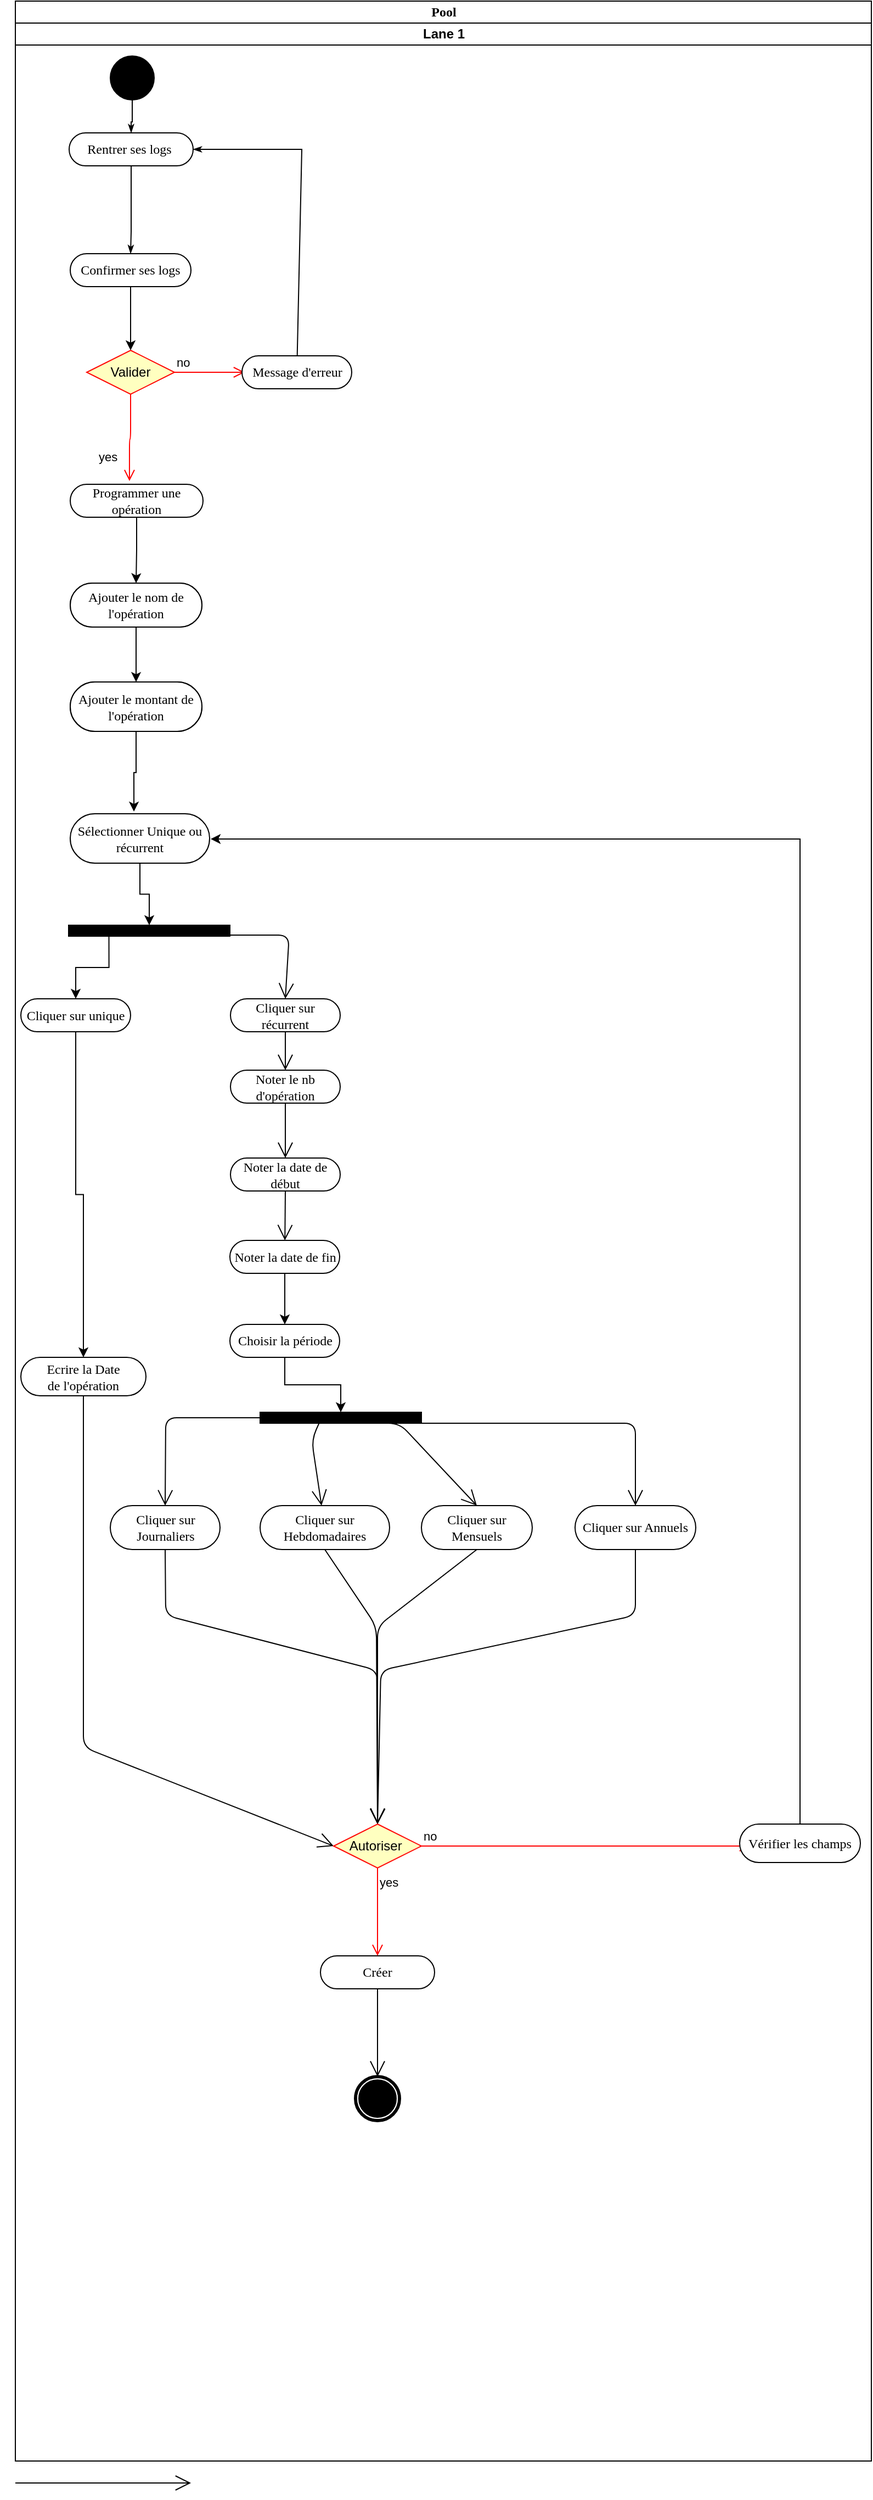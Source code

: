 <mxfile version="11.2.4" type="device" pages="1"><diagram name="Page-1" id="0783ab3e-0a74-02c8-0abd-f7b4e66b4bec"><mxGraphModel dx="1404" dy="726" grid="1" gridSize="10" guides="1" tooltips="1" connect="1" arrows="1" fold="1" page="1" pageScale="1" pageWidth="850" pageHeight="1100" background="#ffffff" math="0" shadow="0"><root><mxCell id="0"/><mxCell id="1" parent="0"/><mxCell id="1c1d494c118603dd-1" value="Pool" style="swimlane;html=1;childLayout=stackLayout;startSize=20;rounded=0;shadow=0;comic=0;labelBackgroundColor=none;strokeColor=#000000;strokeWidth=1;fillColor=#ffffff;fontFamily=Verdana;fontSize=12;fontColor=#000000;align=center;" parent="1" vertex="1"><mxGeometry x="40" y="20" width="780" height="2240" as="geometry"/></mxCell><mxCell id="1c1d494c118603dd-2" value="Lane 1" style="swimlane;html=1;startSize=20;" parent="1c1d494c118603dd-1" vertex="1"><mxGeometry y="20" width="780" height="2220" as="geometry"/></mxCell><mxCell id="60571a20871a0731-4" value="" style="ellipse;whiteSpace=wrap;html=1;rounded=0;shadow=0;comic=0;labelBackgroundColor=none;strokeColor=#000000;strokeWidth=1;fillColor=#000000;fontFamily=Verdana;fontSize=12;fontColor=#000000;align=center;" parent="1c1d494c118603dd-2" vertex="1"><mxGeometry x="86.5" y="30" width="40" height="40" as="geometry"/></mxCell><mxCell id="60571a20871a0731-8" value="Rentrer ses logs&amp;nbsp;" style="rounded=1;whiteSpace=wrap;html=1;shadow=0;comic=0;labelBackgroundColor=none;strokeColor=#000000;strokeWidth=1;fillColor=#ffffff;fontFamily=Verdana;fontSize=12;fontColor=#000000;align=center;arcSize=50;" parent="1c1d494c118603dd-2" vertex="1"><mxGeometry x="49" y="100" width="113" height="30" as="geometry"/></mxCell><mxCell id="1c1d494c118603dd-27" style="edgeStyle=orthogonalEdgeStyle;rounded=0;html=1;labelBackgroundColor=none;startArrow=none;startFill=0;startSize=5;endArrow=classicThin;endFill=1;endSize=5;jettySize=auto;orthogonalLoop=1;strokeColor=#000000;strokeWidth=1;fontFamily=Verdana;fontSize=12;fontColor=#000000;" parent="1c1d494c118603dd-2" source="60571a20871a0731-4" target="60571a20871a0731-8" edge="1"><mxGeometry relative="1" as="geometry"/></mxCell><mxCell id="23Ma99TQRRVZ9svLFZkg-1" value="Valider" style="rhombus;whiteSpace=wrap;html=1;fillColor=#ffffc0;strokeColor=#ff0000;" vertex="1" parent="1c1d494c118603dd-2"><mxGeometry x="65" y="298" width="80" height="40" as="geometry"/></mxCell><mxCell id="23Ma99TQRRVZ9svLFZkg-2" value="no" style="edgeStyle=orthogonalEdgeStyle;html=1;align=left;verticalAlign=bottom;endArrow=open;endSize=8;strokeColor=#ff0000;" edge="1" source="23Ma99TQRRVZ9svLFZkg-1" parent="1c1d494c118603dd-2"><mxGeometry x="-1" relative="1" as="geometry"><mxPoint x="209" y="318" as="targetPoint"/></mxGeometry></mxCell><mxCell id="23Ma99TQRRVZ9svLFZkg-3" value="yes" style="edgeStyle=orthogonalEdgeStyle;html=1;align=left;verticalAlign=top;endArrow=open;endSize=8;strokeColor=#ff0000;entryX=0.446;entryY=-0.1;entryDx=0;entryDy=0;entryPerimeter=0;" edge="1" source="23Ma99TQRRVZ9svLFZkg-1" parent="1c1d494c118603dd-2" target="1c1d494c118603dd-6"><mxGeometry x="0.138" y="-30" relative="1" as="geometry"><mxPoint x="106" y="410" as="targetPoint"/><mxPoint as="offset"/></mxGeometry></mxCell><mxCell id="23Ma99TQRRVZ9svLFZkg-7" style="edgeStyle=orthogonalEdgeStyle;rounded=0;orthogonalLoop=1;jettySize=auto;html=1;exitX=0.5;exitY=1;exitDx=0;exitDy=0;entryX=0.5;entryY=0;entryDx=0;entryDy=0;" edge="1" parent="1c1d494c118603dd-2" source="1c1d494c118603dd-8" target="23Ma99TQRRVZ9svLFZkg-1"><mxGeometry relative="1" as="geometry"/></mxCell><mxCell id="1c1d494c118603dd-8" value="Confirmer ses logs" style="rounded=1;whiteSpace=wrap;html=1;shadow=0;comic=0;labelBackgroundColor=none;strokeColor=#000000;strokeWidth=1;fillColor=#ffffff;fontFamily=Verdana;fontSize=12;fontColor=#000000;align=center;arcSize=50;" parent="1c1d494c118603dd-2" vertex="1"><mxGeometry x="50" y="210" width="110" height="30" as="geometry"/></mxCell><mxCell id="23Ma99TQRRVZ9svLFZkg-5" style="edgeStyle=orthogonalEdgeStyle;rounded=0;html=1;labelBackgroundColor=none;startArrow=none;startFill=0;startSize=5;endArrow=classicThin;endFill=1;endSize=5;jettySize=auto;orthogonalLoop=1;strokeColor=#000000;strokeWidth=1;fontFamily=Verdana;fontSize=12;fontColor=#000000;" edge="1" parent="1c1d494c118603dd-2" source="60571a20871a0731-8"><mxGeometry relative="1" as="geometry"><Array as="points"><mxPoint x="105" y="190"/><mxPoint x="105" y="190"/></Array><mxPoint x="147" y="180" as="sourcePoint"/><mxPoint x="105" y="210" as="targetPoint"/></mxGeometry></mxCell><mxCell id="1c1d494c118603dd-5" value="Message d'erreur" style="rounded=1;whiteSpace=wrap;html=1;shadow=0;comic=0;labelBackgroundColor=none;strokeColor=#000000;strokeWidth=1;fillColor=#ffffff;fontFamily=Verdana;fontSize=12;fontColor=#000000;align=center;arcSize=50;" parent="1c1d494c118603dd-2" vertex="1"><mxGeometry x="206.5" y="303" width="100" height="30" as="geometry"/></mxCell><mxCell id="1c1d494c118603dd-33" style="rounded=0;html=1;labelBackgroundColor=none;startArrow=none;startFill=0;startSize=5;endArrow=classicThin;endFill=1;endSize=5;jettySize=auto;orthogonalLoop=1;strokeColor=#000000;strokeWidth=1;fontFamily=Verdana;fontSize=12;fontColor=#000000;entryX=1;entryY=0.5;entryDx=0;entryDy=0;" parent="1c1d494c118603dd-2" source="1c1d494c118603dd-5" target="60571a20871a0731-8" edge="1"><mxGeometry relative="1" as="geometry"><mxPoint x="160" y="140" as="targetPoint"/><Array as="points"><mxPoint x="261" y="115"/></Array></mxGeometry></mxCell><mxCell id="23Ma99TQRRVZ9svLFZkg-9" style="edgeStyle=orthogonalEdgeStyle;rounded=0;orthogonalLoop=1;jettySize=auto;html=1;exitX=0.5;exitY=1;exitDx=0;exitDy=0;entryX=0.5;entryY=0;entryDx=0;entryDy=0;" edge="1" parent="1c1d494c118603dd-2" source="1c1d494c118603dd-6" target="1c1d494c118603dd-7"><mxGeometry relative="1" as="geometry"/></mxCell><mxCell id="1c1d494c118603dd-6" value="Programmer une opération" style="rounded=1;whiteSpace=wrap;html=1;shadow=0;comic=0;labelBackgroundColor=none;strokeColor=#000000;strokeWidth=1;fillColor=#ffffff;fontFamily=Verdana;fontSize=12;fontColor=#000000;align=center;arcSize=50;" parent="1c1d494c118603dd-2" vertex="1"><mxGeometry x="50" y="420" width="121" height="30" as="geometry"/></mxCell><mxCell id="1c1d494c118603dd-7" value="Ajouter le nom de l'opération" style="rounded=1;whiteSpace=wrap;html=1;shadow=0;comic=0;labelBackgroundColor=none;strokeColor=#000000;strokeWidth=1;fillColor=#ffffff;fontFamily=Verdana;fontSize=12;fontColor=#000000;align=center;arcSize=50;" parent="1c1d494c118603dd-2" vertex="1"><mxGeometry x="50" y="510" width="120" height="40" as="geometry"/></mxCell><mxCell id="1c1d494c118603dd-11" value="Ajouter le montant de l'opération" style="rounded=1;whiteSpace=wrap;html=1;shadow=0;comic=0;labelBackgroundColor=none;strokeColor=#000000;strokeWidth=1;fillColor=#ffffff;fontFamily=Verdana;fontSize=12;fontColor=#000000;align=center;arcSize=50;" parent="1c1d494c118603dd-2" vertex="1"><mxGeometry x="50" y="600" width="120" height="45" as="geometry"/></mxCell><mxCell id="23Ma99TQRRVZ9svLFZkg-52" style="edgeStyle=orthogonalEdgeStyle;rounded=0;orthogonalLoop=1;jettySize=auto;html=1;exitX=0.25;exitY=1;exitDx=0;exitDy=0;" edge="1" parent="1c1d494c118603dd-2" source="1c1d494c118603dd-12" target="23Ma99TQRRVZ9svLFZkg-27"><mxGeometry relative="1" as="geometry"/></mxCell><mxCell id="1c1d494c118603dd-12" value="" style="whiteSpace=wrap;html=1;rounded=0;shadow=0;comic=0;labelBackgroundColor=none;strokeColor=#000000;strokeWidth=1;fillColor=#000000;fontFamily=Verdana;fontSize=12;fontColor=#000000;align=center;rotation=0;" parent="1c1d494c118603dd-2" vertex="1"><mxGeometry x="48.5" y="821.5" width="147" height="10" as="geometry"/></mxCell><mxCell id="23Ma99TQRRVZ9svLFZkg-58" style="edgeStyle=orthogonalEdgeStyle;rounded=0;orthogonalLoop=1;jettySize=auto;html=1;exitX=0.5;exitY=1;exitDx=0;exitDy=0;entryX=0.5;entryY=0;entryDx=0;entryDy=0;" edge="1" parent="1c1d494c118603dd-2" source="23Ma99TQRRVZ9svLFZkg-27" target="23Ma99TQRRVZ9svLFZkg-26"><mxGeometry relative="1" as="geometry"/></mxCell><mxCell id="23Ma99TQRRVZ9svLFZkg-27" value="Cliquer sur unique" style="rounded=1;whiteSpace=wrap;html=1;shadow=0;comic=0;labelBackgroundColor=none;strokeColor=#000000;strokeWidth=1;fillColor=#ffffff;fontFamily=Verdana;fontSize=12;fontColor=#000000;align=center;arcSize=50;" vertex="1" parent="1c1d494c118603dd-2"><mxGeometry x="5" y="888.5" width="100" height="30" as="geometry"/></mxCell><mxCell id="23Ma99TQRRVZ9svLFZkg-32" value="Cliquer sur récurrent" style="rounded=1;whiteSpace=wrap;html=1;shadow=0;comic=0;labelBackgroundColor=none;strokeColor=#000000;strokeWidth=1;fillColor=#ffffff;fontFamily=Verdana;fontSize=12;fontColor=#000000;align=center;arcSize=50;" vertex="1" parent="1c1d494c118603dd-2"><mxGeometry x="196" y="888.5" width="100" height="30" as="geometry"/></mxCell><mxCell id="23Ma99TQRRVZ9svLFZkg-56" value="" style="endArrow=open;endFill=1;endSize=12;html=1;exitX=0.653;exitY=0.9;exitDx=0;exitDy=0;exitPerimeter=0;entryX=0.5;entryY=0;entryDx=0;entryDy=0;" edge="1" parent="1c1d494c118603dd-2" source="1c1d494c118603dd-12" target="23Ma99TQRRVZ9svLFZkg-32"><mxGeometry width="160" relative="1" as="geometry"><mxPoint x="73" y="1108" as="sourcePoint"/><mxPoint x="233" y="1108" as="targetPoint"/><Array as="points"><mxPoint x="249.5" y="830.5"/></Array></mxGeometry></mxCell><mxCell id="23Ma99TQRRVZ9svLFZkg-26" value="Ecrire la Date&lt;br&gt;de l'opération" style="rounded=1;whiteSpace=wrap;html=1;shadow=0;comic=0;labelBackgroundColor=none;strokeColor=#000000;strokeWidth=1;fillColor=#ffffff;fontFamily=Verdana;fontSize=12;fontColor=#000000;align=center;arcSize=50;" vertex="1" parent="1c1d494c118603dd-2"><mxGeometry x="5" y="1215" width="114" height="35" as="geometry"/></mxCell><mxCell id="60571a20871a0731-5" value="" style="shape=mxgraph.bpmn.shape;html=1;verticalLabelPosition=bottom;labelBackgroundColor=#ffffff;verticalAlign=top;perimeter=ellipsePerimeter;outline=end;symbol=terminate;rounded=0;shadow=0;comic=0;strokeColor=#000000;strokeWidth=1;fillColor=#ffffff;fontFamily=Verdana;fontSize=12;fontColor=#000000;align=center;" parent="1c1d494c118603dd-2" vertex="1"><mxGeometry x="310" y="1870" width="40" height="40" as="geometry"/></mxCell><mxCell id="23Ma99TQRRVZ9svLFZkg-57" value="" style="endArrow=open;endFill=1;endSize=12;html=1;exitX=0.5;exitY=1;exitDx=0;exitDy=0;entryX=0;entryY=0.5;entryDx=0;entryDy=0;" edge="1" parent="1c1d494c118603dd-2" source="23Ma99TQRRVZ9svLFZkg-26" target="23Ma99TQRRVZ9svLFZkg-78"><mxGeometry width="160" relative="1" as="geometry"><mxPoint x="-0.5" y="1650" as="sourcePoint"/><mxPoint x="130" y="1610" as="targetPoint"/><Array as="points"><mxPoint x="62" y="1570"/></Array></mxGeometry></mxCell><mxCell id="23Ma99TQRRVZ9svLFZkg-33" value="Noter le nb d'opération" style="rounded=1;whiteSpace=wrap;html=1;shadow=0;comic=0;labelBackgroundColor=none;strokeColor=#000000;strokeWidth=1;fillColor=#ffffff;fontFamily=Verdana;fontSize=12;fontColor=#000000;align=center;arcSize=50;" vertex="1" parent="1c1d494c118603dd-2"><mxGeometry x="196" y="953.5" width="100" height="30" as="geometry"/></mxCell><mxCell id="23Ma99TQRRVZ9svLFZkg-60" value="" style="endArrow=open;endFill=1;endSize=12;html=1;exitX=0.5;exitY=1;exitDx=0;exitDy=0;entryX=0.5;entryY=0;entryDx=0;entryDy=0;" edge="1" parent="1c1d494c118603dd-2" source="23Ma99TQRRVZ9svLFZkg-32" target="23Ma99TQRRVZ9svLFZkg-33"><mxGeometry width="160" relative="1" as="geometry"><mxPoint x="-0.5" y="1418.5" as="sourcePoint"/><mxPoint x="159.5" y="1418.5" as="targetPoint"/></mxGeometry></mxCell><mxCell id="23Ma99TQRRVZ9svLFZkg-28" value="Noter la date de début" style="rounded=1;whiteSpace=wrap;html=1;shadow=0;comic=0;labelBackgroundColor=none;strokeColor=#000000;strokeWidth=1;fillColor=#ffffff;fontFamily=Verdana;fontSize=12;fontColor=#000000;align=center;arcSize=50;" vertex="1" parent="1c1d494c118603dd-2"><mxGeometry x="196" y="1033.5" width="100" height="30" as="geometry"/></mxCell><mxCell id="23Ma99TQRRVZ9svLFZkg-64" style="edgeStyle=orthogonalEdgeStyle;rounded=0;orthogonalLoop=1;jettySize=auto;html=1;exitX=0.5;exitY=1;exitDx=0;exitDy=0;entryX=0.5;entryY=0;entryDx=0;entryDy=0;" edge="1" parent="1c1d494c118603dd-2" source="23Ma99TQRRVZ9svLFZkg-34" target="23Ma99TQRRVZ9svLFZkg-29"><mxGeometry relative="1" as="geometry"/></mxCell><mxCell id="23Ma99TQRRVZ9svLFZkg-34" value="Noter la date de fin" style="rounded=1;whiteSpace=wrap;html=1;shadow=0;comic=0;labelBackgroundColor=none;strokeColor=#000000;strokeWidth=1;fillColor=#ffffff;fontFamily=Verdana;fontSize=12;fontColor=#000000;align=center;arcSize=50;" vertex="1" parent="1c1d494c118603dd-2"><mxGeometry x="195.5" y="1108.5" width="100" height="30" as="geometry"/></mxCell><mxCell id="23Ma99TQRRVZ9svLFZkg-61" value="" style="endArrow=open;endFill=1;endSize=12;html=1;exitX=0.5;exitY=1;exitDx=0;exitDy=0;" edge="1" parent="1c1d494c118603dd-2" source="23Ma99TQRRVZ9svLFZkg-33" target="23Ma99TQRRVZ9svLFZkg-28"><mxGeometry width="160" relative="1" as="geometry"><mxPoint x="-0.5" y="1388.5" as="sourcePoint"/><mxPoint x="159.5" y="1388.5" as="targetPoint"/></mxGeometry></mxCell><mxCell id="23Ma99TQRRVZ9svLFZkg-62" value="" style="endArrow=open;endFill=1;endSize=12;html=1;exitX=0.5;exitY=1;exitDx=0;exitDy=0;" edge="1" parent="1c1d494c118603dd-2" source="23Ma99TQRRVZ9svLFZkg-28" target="23Ma99TQRRVZ9svLFZkg-34"><mxGeometry width="160" relative="1" as="geometry"><mxPoint x="-0.5" y="1388.5" as="sourcePoint"/><mxPoint x="159.5" y="1388.5" as="targetPoint"/></mxGeometry></mxCell><mxCell id="23Ma99TQRRVZ9svLFZkg-66" style="edgeStyle=orthogonalEdgeStyle;rounded=0;orthogonalLoop=1;jettySize=auto;html=1;exitX=0.5;exitY=1;exitDx=0;exitDy=0;entryX=0.5;entryY=0;entryDx=0;entryDy=0;" edge="1" parent="1c1d494c118603dd-2" source="23Ma99TQRRVZ9svLFZkg-29" target="23Ma99TQRRVZ9svLFZkg-24"><mxGeometry relative="1" as="geometry"/></mxCell><mxCell id="23Ma99TQRRVZ9svLFZkg-29" value="Choisir la période" style="rounded=1;whiteSpace=wrap;html=1;shadow=0;comic=0;labelBackgroundColor=none;strokeColor=#000000;strokeWidth=1;fillColor=#ffffff;fontFamily=Verdana;fontSize=12;fontColor=#000000;align=center;arcSize=50;" vertex="1" parent="1c1d494c118603dd-2"><mxGeometry x="195.5" y="1185" width="100" height="30" as="geometry"/></mxCell><mxCell id="23Ma99TQRRVZ9svLFZkg-24" value="" style="whiteSpace=wrap;html=1;rounded=0;shadow=0;comic=0;labelBackgroundColor=none;strokeColor=#000000;strokeWidth=1;fillColor=#000000;fontFamily=Verdana;fontSize=12;fontColor=#000000;align=center;rotation=0;" vertex="1" parent="1c1d494c118603dd-2"><mxGeometry x="223" y="1265" width="147" height="10" as="geometry"/></mxCell><mxCell id="23Ma99TQRRVZ9svLFZkg-30" value="Cliquer sur Journaliers" style="rounded=1;whiteSpace=wrap;html=1;shadow=0;comic=0;labelBackgroundColor=none;strokeColor=#000000;strokeWidth=1;fillColor=#ffffff;fontFamily=Verdana;fontSize=12;fontColor=#000000;align=center;arcSize=50;" vertex="1" parent="1c1d494c118603dd-2"><mxGeometry x="86.5" y="1350" width="100" height="40" as="geometry"/></mxCell><mxCell id="23Ma99TQRRVZ9svLFZkg-31" value="Cliquer sur Hebdomadaires" style="rounded=1;whiteSpace=wrap;html=1;shadow=0;comic=0;labelBackgroundColor=none;strokeColor=#000000;strokeWidth=1;fillColor=#ffffff;fontFamily=Verdana;fontSize=12;fontColor=#000000;align=center;arcSize=50;" vertex="1" parent="1c1d494c118603dd-2"><mxGeometry x="223" y="1350" width="118" height="40" as="geometry"/></mxCell><mxCell id="23Ma99TQRRVZ9svLFZkg-44" value="Cliquer sur Mensuels" style="rounded=1;whiteSpace=wrap;html=1;shadow=0;comic=0;labelBackgroundColor=none;strokeColor=#000000;strokeWidth=1;fillColor=#ffffff;fontFamily=Verdana;fontSize=12;fontColor=#000000;align=center;arcSize=50;" vertex="1" parent="1c1d494c118603dd-2"><mxGeometry x="370" y="1350" width="101" height="40" as="geometry"/></mxCell><mxCell id="23Ma99TQRRVZ9svLFZkg-40" value="Cliquer sur Annuels" style="rounded=1;whiteSpace=wrap;html=1;shadow=0;comic=0;labelBackgroundColor=none;strokeColor=#000000;strokeWidth=1;fillColor=#ffffff;fontFamily=Verdana;fontSize=12;fontColor=#000000;align=center;arcSize=50;" vertex="1" parent="1c1d494c118603dd-2"><mxGeometry x="510" y="1350" width="110" height="40" as="geometry"/></mxCell><mxCell id="23Ma99TQRRVZ9svLFZkg-67" value="" style="endArrow=open;endFill=1;endSize=12;html=1;entryX=0.5;entryY=0;entryDx=0;entryDy=0;" edge="1" parent="1c1d494c118603dd-2" source="23Ma99TQRRVZ9svLFZkg-24" target="23Ma99TQRRVZ9svLFZkg-30"><mxGeometry width="160" relative="1" as="geometry"><mxPoint y="1900" as="sourcePoint"/><mxPoint x="160" y="1900" as="targetPoint"/><Array as="points"><mxPoint x="137" y="1270"/></Array></mxGeometry></mxCell><mxCell id="23Ma99TQRRVZ9svLFZkg-68" value="" style="endArrow=open;endFill=1;endSize=12;html=1;exitX=0.5;exitY=1;exitDx=0;exitDy=0;entryX=0.5;entryY=0;entryDx=0;entryDy=0;" edge="1" parent="1c1d494c118603dd-2" source="23Ma99TQRRVZ9svLFZkg-24" target="23Ma99TQRRVZ9svLFZkg-40"><mxGeometry width="160" relative="1" as="geometry"><mxPoint y="1900" as="sourcePoint"/><mxPoint x="160" y="1900" as="targetPoint"/><Array as="points"><mxPoint x="565" y="1275"/></Array></mxGeometry></mxCell><mxCell id="23Ma99TQRRVZ9svLFZkg-69" value="" style="endArrow=open;endFill=1;endSize=12;html=1;" edge="1" parent="1c1d494c118603dd-2" target="23Ma99TQRRVZ9svLFZkg-31"><mxGeometry width="160" relative="1" as="geometry"><mxPoint x="279" y="1270" as="sourcePoint"/><mxPoint x="160" y="1900" as="targetPoint"/><Array as="points"><mxPoint x="270" y="1290"/></Array></mxGeometry></mxCell><mxCell id="23Ma99TQRRVZ9svLFZkg-70" value="" style="endArrow=open;endFill=1;endSize=12;html=1;exitX=0.5;exitY=1;exitDx=0;exitDy=0;entryX=0.5;entryY=0;entryDx=0;entryDy=0;" edge="1" parent="1c1d494c118603dd-2" source="23Ma99TQRRVZ9svLFZkg-24" target="23Ma99TQRRVZ9svLFZkg-44"><mxGeometry width="160" relative="1" as="geometry"><mxPoint y="1900" as="sourcePoint"/><mxPoint x="160" y="1900" as="targetPoint"/><Array as="points"><mxPoint x="350" y="1275"/></Array></mxGeometry></mxCell><mxCell id="23Ma99TQRRVZ9svLFZkg-71" value="" style="endArrow=open;endFill=1;endSize=12;html=1;exitX=0.5;exitY=1;exitDx=0;exitDy=0;" edge="1" parent="1c1d494c118603dd-2" source="23Ma99TQRRVZ9svLFZkg-30"><mxGeometry width="160" relative="1" as="geometry"><mxPoint y="1900" as="sourcePoint"/><mxPoint x="330" y="1640" as="targetPoint"/><Array as="points"><mxPoint x="137" y="1450"/><mxPoint x="330" y="1500"/></Array></mxGeometry></mxCell><mxCell id="23Ma99TQRRVZ9svLFZkg-72" value="" style="endArrow=open;endFill=1;endSize=12;html=1;exitX=0.5;exitY=1;exitDx=0;exitDy=0;entryX=0.5;entryY=0;entryDx=0;entryDy=0;" edge="1" parent="1c1d494c118603dd-2" source="23Ma99TQRRVZ9svLFZkg-31" target="23Ma99TQRRVZ9svLFZkg-78"><mxGeometry width="160" relative="1" as="geometry"><mxPoint y="1900" as="sourcePoint"/><mxPoint x="260" y="1610" as="targetPoint"/><Array as="points"><mxPoint x="329" y="1460"/></Array></mxGeometry></mxCell><mxCell id="23Ma99TQRRVZ9svLFZkg-73" value="" style="endArrow=open;endFill=1;endSize=12;html=1;exitX=0.5;exitY=1;exitDx=0;exitDy=0;" edge="1" parent="1c1d494c118603dd-2" source="23Ma99TQRRVZ9svLFZkg-44"><mxGeometry width="160" relative="1" as="geometry"><mxPoint y="1900" as="sourcePoint"/><mxPoint x="330" y="1640" as="targetPoint"/><Array as="points"><mxPoint x="330" y="1460"/></Array></mxGeometry></mxCell><mxCell id="23Ma99TQRRVZ9svLFZkg-74" value="" style="endArrow=open;endFill=1;endSize=12;html=1;exitX=0.5;exitY=1;exitDx=0;exitDy=0;" edge="1" parent="1c1d494c118603dd-2" source="23Ma99TQRRVZ9svLFZkg-40"><mxGeometry width="160" relative="1" as="geometry"><mxPoint y="1900" as="sourcePoint"/><mxPoint x="330" y="1640" as="targetPoint"/><Array as="points"><mxPoint x="565" y="1450"/><mxPoint x="333" y="1500"/></Array></mxGeometry></mxCell><mxCell id="23Ma99TQRRVZ9svLFZkg-78" value="Autoriser&amp;nbsp;" style="rhombus;whiteSpace=wrap;html=1;fillColor=#ffffc0;strokeColor=#ff0000;" vertex="1" parent="1c1d494c118603dd-2"><mxGeometry x="290" y="1640" width="80" height="40" as="geometry"/></mxCell><mxCell id="23Ma99TQRRVZ9svLFZkg-14" style="edgeStyle=orthogonalEdgeStyle;rounded=0;orthogonalLoop=1;jettySize=auto;html=1;exitX=0.5;exitY=1;exitDx=0;exitDy=0;entryX=0.5;entryY=0;entryDx=0;entryDy=0;" edge="1" parent="1" source="23Ma99TQRRVZ9svLFZkg-15" target="23Ma99TQRRVZ9svLFZkg-17"><mxGeometry relative="1" as="geometry"/></mxCell><mxCell id="23Ma99TQRRVZ9svLFZkg-15" value="Ajouter le nom de l'opération" style="rounded=1;whiteSpace=wrap;html=1;shadow=0;comic=0;labelBackgroundColor=none;strokeColor=#000000;strokeWidth=1;fillColor=#ffffff;fontFamily=Verdana;fontSize=12;fontColor=#000000;align=center;arcSize=50;" vertex="1" parent="1"><mxGeometry x="90" y="550" width="120" height="40" as="geometry"/></mxCell><mxCell id="23Ma99TQRRVZ9svLFZkg-76" style="edgeStyle=orthogonalEdgeStyle;rounded=0;orthogonalLoop=1;jettySize=auto;html=1;exitX=0.5;exitY=1;exitDx=0;exitDy=0;entryX=0.457;entryY=-0.044;entryDx=0;entryDy=0;entryPerimeter=0;targetPerimeterSpacing=1;sourcePerimeterSpacing=1;" edge="1" parent="1" source="23Ma99TQRRVZ9svLFZkg-17" target="23Ma99TQRRVZ9svLFZkg-18"><mxGeometry relative="1" as="geometry"/></mxCell><mxCell id="23Ma99TQRRVZ9svLFZkg-17" value="Ajouter le montant de l'opération" style="rounded=1;whiteSpace=wrap;html=1;shadow=0;comic=0;labelBackgroundColor=none;strokeColor=#000000;strokeWidth=1;fillColor=#ffffff;fontFamily=Verdana;fontSize=12;fontColor=#000000;align=center;arcSize=50;" vertex="1" parent="1"><mxGeometry x="90" y="640" width="120" height="45" as="geometry"/></mxCell><mxCell id="23Ma99TQRRVZ9svLFZkg-77" style="edgeStyle=orthogonalEdgeStyle;rounded=0;orthogonalLoop=1;jettySize=auto;html=1;exitX=0.5;exitY=1;exitDx=0;exitDy=0;entryX=0.5;entryY=0;entryDx=0;entryDy=0;targetPerimeterSpacing=1;sourcePerimeterSpacing=1;" edge="1" parent="1" source="23Ma99TQRRVZ9svLFZkg-18" target="1c1d494c118603dd-12"><mxGeometry relative="1" as="geometry"/></mxCell><mxCell id="23Ma99TQRRVZ9svLFZkg-18" value="Sélectionner Unique ou récurrent" style="rounded=1;whiteSpace=wrap;html=1;shadow=0;comic=0;labelBackgroundColor=none;strokeColor=#000000;strokeWidth=1;fillColor=#ffffff;fontFamily=Verdana;fontSize=12;fontColor=#000000;align=center;arcSize=50;" vertex="1" parent="1"><mxGeometry x="90" y="760" width="127" height="45" as="geometry"/></mxCell><mxCell id="23Ma99TQRRVZ9svLFZkg-79" value="no" style="edgeStyle=orthogonalEdgeStyle;html=1;align=left;verticalAlign=bottom;endArrow=open;endSize=8;strokeColor=#ff0000;exitX=1;exitY=0.5;exitDx=0;exitDy=0;" edge="1" source="23Ma99TQRRVZ9svLFZkg-78" parent="1"><mxGeometry x="-1" relative="1" as="geometry"><mxPoint x="710" y="1700" as="targetPoint"/><Array as="points"><mxPoint x="610" y="1700"/></Array></mxGeometry></mxCell><mxCell id="23Ma99TQRRVZ9svLFZkg-80" value="yes" style="edgeStyle=orthogonalEdgeStyle;html=1;align=left;verticalAlign=top;endArrow=open;endSize=8;strokeColor=#ff0000;" edge="1" source="1c1d494c118603dd-19" parent="1"><mxGeometry x="-1" relative="1" as="geometry"><mxPoint x="370" y="1810" as="targetPoint"/><Array as="points"><mxPoint x="370" y="1800"/><mxPoint x="370" y="1800"/></Array></mxGeometry></mxCell><mxCell id="1c1d494c118603dd-19" value="Créer" style="rounded=1;whiteSpace=wrap;html=1;shadow=0;comic=0;labelBackgroundColor=none;strokeColor=#000000;strokeWidth=1;fillColor=#ffffff;fontFamily=Verdana;fontSize=12;fontColor=#000000;align=center;arcSize=50;" parent="1" vertex="1"><mxGeometry x="318" y="1800" width="104" height="30" as="geometry"/></mxCell><mxCell id="23Ma99TQRRVZ9svLFZkg-59" value="" style="endArrow=open;endFill=1;endSize=12;html=1;exitX=0.5;exitY=1;exitDx=0;exitDy=0;entryX=0.5;entryY=0;entryDx=0;entryDy=0;" edge="1" parent="1" source="1c1d494c118603dd-19" target="60571a20871a0731-5"><mxGeometry width="160" relative="1" as="geometry"><mxPoint x="96" y="1930" as="sourcePoint"/><mxPoint x="194" y="2010" as="targetPoint"/><Array as="points"/></mxGeometry></mxCell><mxCell id="23Ma99TQRRVZ9svLFZkg-81" value="yes" style="edgeStyle=orthogonalEdgeStyle;html=1;align=left;verticalAlign=top;endArrow=open;endSize=8;strokeColor=#ff0000;" edge="1" parent="1" source="23Ma99TQRRVZ9svLFZkg-78" target="1c1d494c118603dd-19"><mxGeometry x="-1" relative="1" as="geometry"><mxPoint x="370" y="1810" as="targetPoint"/><mxPoint x="370" y="1720" as="sourcePoint"/><Array as="points"/></mxGeometry></mxCell><mxCell id="23Ma99TQRRVZ9svLFZkg-84" style="edgeStyle=orthogonalEdgeStyle;rounded=0;orthogonalLoop=1;jettySize=auto;html=1;exitX=0.5;exitY=0;exitDx=0;exitDy=0;targetPerimeterSpacing=1;sourcePerimeterSpacing=1;" edge="1" parent="1" source="23Ma99TQRRVZ9svLFZkg-82" target="23Ma99TQRRVZ9svLFZkg-18"><mxGeometry relative="1" as="geometry"><Array as="points"><mxPoint x="755" y="783"/></Array></mxGeometry></mxCell><mxCell id="23Ma99TQRRVZ9svLFZkg-82" value="Vérifier les champs" style="rounded=1;whiteSpace=wrap;html=1;shadow=0;comic=0;labelBackgroundColor=none;strokeColor=#000000;strokeWidth=1;fillColor=#ffffff;fontFamily=Verdana;fontSize=12;fontColor=#000000;align=center;arcSize=50;" vertex="1" parent="1"><mxGeometry x="700" y="1680" width="110" height="35" as="geometry"/></mxCell><mxCell id="23Ma99TQRRVZ9svLFZkg-83" value="" style="endArrow=open;endFill=1;endSize=12;html=1;" edge="1" parent="1"><mxGeometry width="160" relative="1" as="geometry"><mxPoint x="40" y="2280" as="sourcePoint"/><mxPoint x="200" y="2280" as="targetPoint"/></mxGeometry></mxCell></root></mxGraphModel></diagram></mxfile>